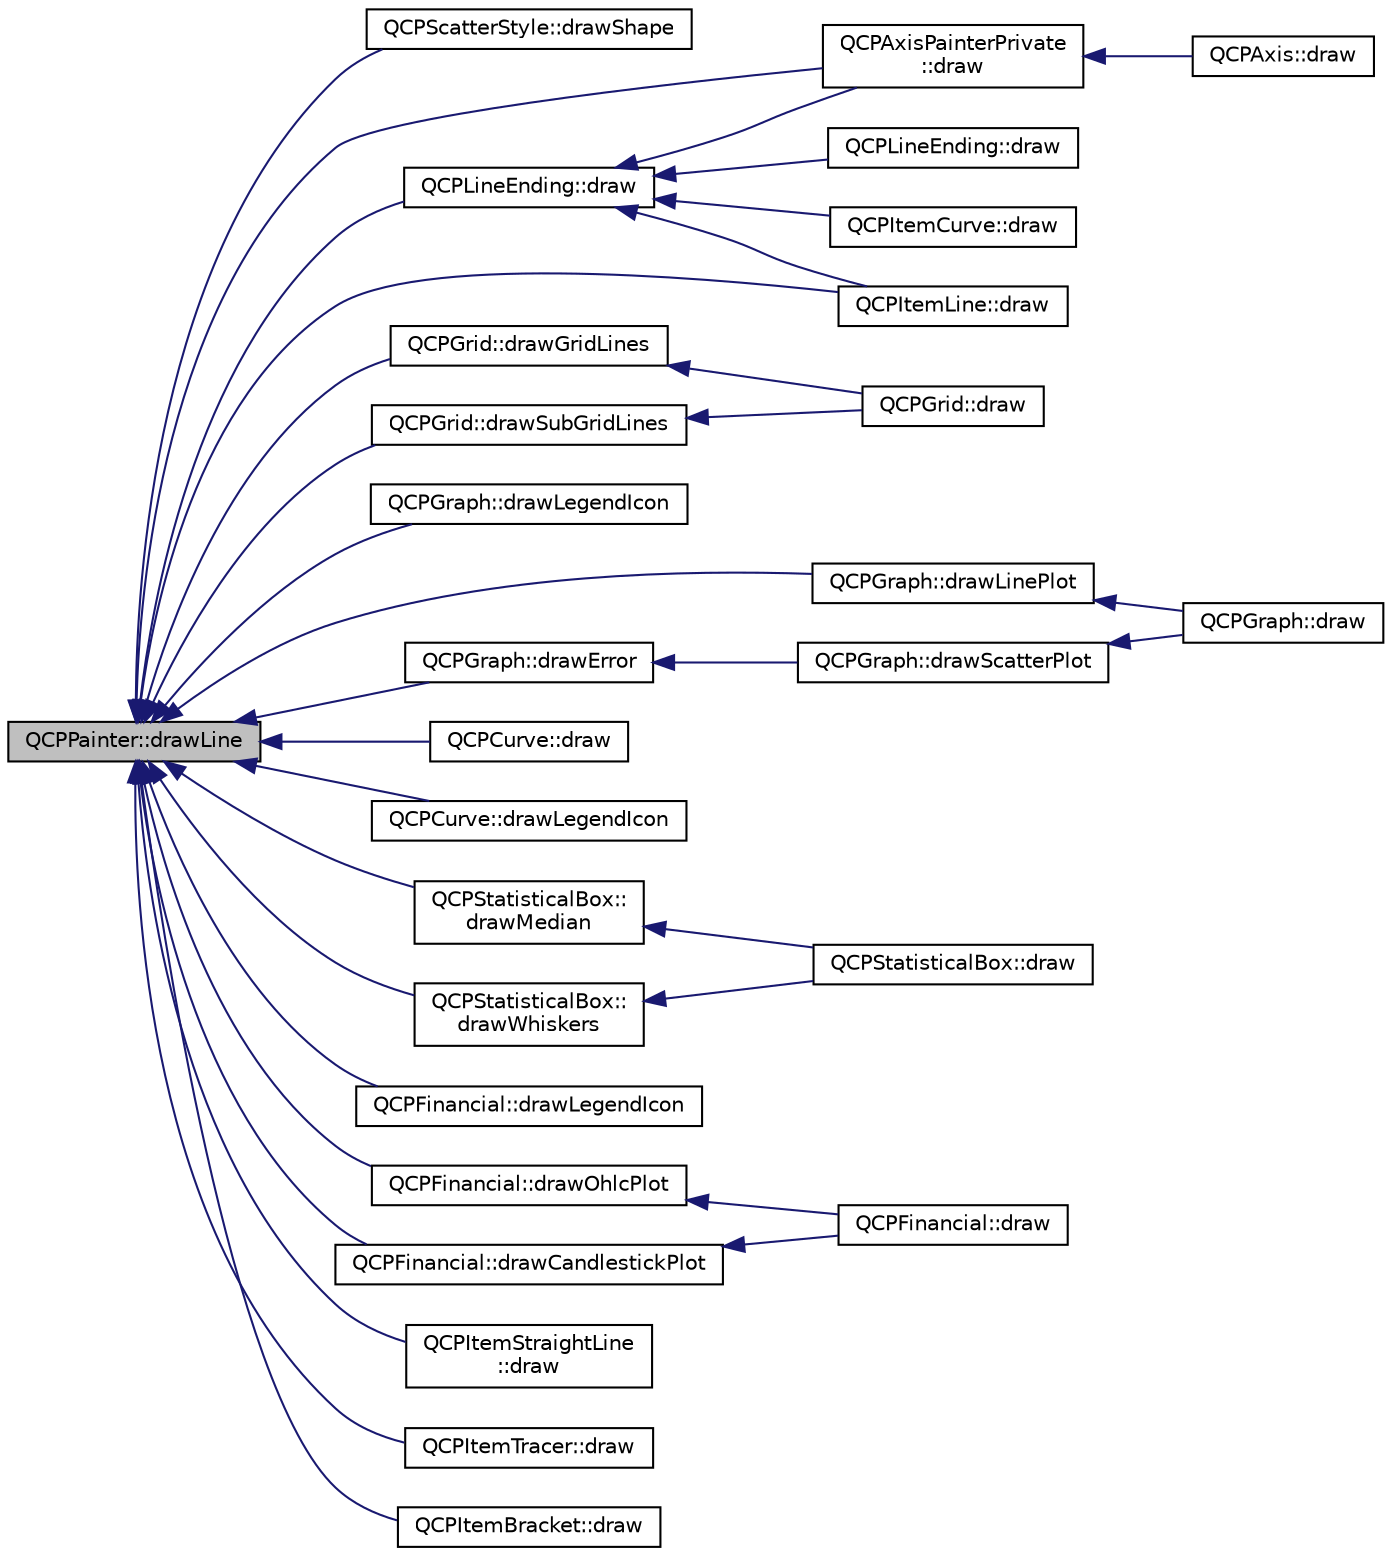 digraph "QCPPainter::drawLine"
{
  edge [fontname="Helvetica",fontsize="10",labelfontname="Helvetica",labelfontsize="10"];
  node [fontname="Helvetica",fontsize="10",shape=record];
  rankdir="LR";
  Node25 [label="QCPPainter::drawLine",height=0.2,width=0.4,color="black", fillcolor="grey75", style="filled", fontcolor="black"];
  Node25 -> Node26 [dir="back",color="midnightblue",fontsize="10",style="solid",fontname="Helvetica"];
  Node26 [label="QCPScatterStyle::drawShape",height=0.2,width=0.4,color="black", fillcolor="white", style="filled",URL="$d4/d51/class_q_c_p_scatter_style.html#a95c297b114c77c22428ef40f54620ddf"];
  Node25 -> Node27 [dir="back",color="midnightblue",fontsize="10",style="solid",fontname="Helvetica"];
  Node27 [label="QCPLineEnding::draw",height=0.2,width=0.4,color="black", fillcolor="white", style="filled",URL="$de/d41/class_q_c_p_line_ending.html#a13321409a5570be5d58d99b67bc73cd5"];
  Node27 -> Node28 [dir="back",color="midnightblue",fontsize="10",style="solid",fontname="Helvetica"];
  Node28 [label="QCPLineEnding::draw",height=0.2,width=0.4,color="black", fillcolor="white", style="filled",URL="$de/d41/class_q_c_p_line_ending.html#a851ac38f3aeabb0d31ada41198ae1480"];
  Node27 -> Node29 [dir="back",color="midnightblue",fontsize="10",style="solid",fontname="Helvetica"];
  Node29 [label="QCPAxisPainterPrivate\l::draw",height=0.2,width=0.4,color="black", fillcolor="white", style="filled",URL="$dc/dba/class_q_c_p_axis_painter_private.html#a0207a99bdf9c4f70af20928898ddc2fc"];
  Node29 -> Node30 [dir="back",color="midnightblue",fontsize="10",style="solid",fontname="Helvetica"];
  Node30 [label="QCPAxis::draw",height=0.2,width=0.4,color="black", fillcolor="white", style="filled",URL="$d2/deb/class_q_c_p_axis.html#a258b1e783eda5cd14ec5552c696a424e"];
  Node27 -> Node31 [dir="back",color="midnightblue",fontsize="10",style="solid",fontname="Helvetica"];
  Node31 [label="QCPItemLine::draw",height=0.2,width=0.4,color="black", fillcolor="white", style="filled",URL="$dd/d8c/class_q_c_p_item_line.html#a1fc045dd33919f8006df0692aeb0e84a"];
  Node27 -> Node32 [dir="back",color="midnightblue",fontsize="10",style="solid",fontname="Helvetica"];
  Node32 [label="QCPItemCurve::draw",height=0.2,width=0.4,color="black", fillcolor="white", style="filled",URL="$df/d63/class_q_c_p_item_curve.html#a56cb5b72cd02db2eda598274a39839a9"];
  Node25 -> Node33 [dir="back",color="midnightblue",fontsize="10",style="solid",fontname="Helvetica"];
  Node33 [label="QCPGrid::drawGridLines",height=0.2,width=0.4,color="black", fillcolor="white", style="filled",URL="$d2/ddb/class_q_c_p_grid.html#aee4e95d54acabbe298d6dda0dd86c0a4"];
  Node33 -> Node34 [dir="back",color="midnightblue",fontsize="10",style="solid",fontname="Helvetica"];
  Node34 [label="QCPGrid::draw",height=0.2,width=0.4,color="black", fillcolor="white", style="filled",URL="$d2/ddb/class_q_c_p_grid.html#ad009c23f96078616aa4f66a750974b23"];
  Node25 -> Node35 [dir="back",color="midnightblue",fontsize="10",style="solid",fontname="Helvetica"];
  Node35 [label="QCPGrid::drawSubGridLines",height=0.2,width=0.4,color="black", fillcolor="white", style="filled",URL="$d2/ddb/class_q_c_p_grid.html#a751ce8aef815bcc9193432a30c8b6b6e"];
  Node35 -> Node34 [dir="back",color="midnightblue",fontsize="10",style="solid",fontname="Helvetica"];
  Node25 -> Node29 [dir="back",color="midnightblue",fontsize="10",style="solid",fontname="Helvetica"];
  Node25 -> Node36 [dir="back",color="midnightblue",fontsize="10",style="solid",fontname="Helvetica"];
  Node36 [label="QCPGraph::drawLegendIcon",height=0.2,width=0.4,color="black", fillcolor="white", style="filled",URL="$d2/d4c/class_q_c_p_graph.html#ae962caca309faae29ce0988d0d0eff4b"];
  Node25 -> Node37 [dir="back",color="midnightblue",fontsize="10",style="solid",fontname="Helvetica"];
  Node37 [label="QCPGraph::drawLinePlot",height=0.2,width=0.4,color="black", fillcolor="white", style="filled",URL="$d2/d4c/class_q_c_p_graph.html#af460db06d4d6466806721fe101f512e3"];
  Node37 -> Node38 [dir="back",color="midnightblue",fontsize="10",style="solid",fontname="Helvetica"];
  Node38 [label="QCPGraph::draw",height=0.2,width=0.4,color="black", fillcolor="white", style="filled",URL="$d2/d4c/class_q_c_p_graph.html#a659218cc62c2a7786213d9dd429c1c8d"];
  Node25 -> Node39 [dir="back",color="midnightblue",fontsize="10",style="solid",fontname="Helvetica"];
  Node39 [label="QCPGraph::drawError",height=0.2,width=0.4,color="black", fillcolor="white", style="filled",URL="$d2/d4c/class_q_c_p_graph.html#ab51aeba7e9d29754e58852cfad3436cc"];
  Node39 -> Node40 [dir="back",color="midnightblue",fontsize="10",style="solid",fontname="Helvetica"];
  Node40 [label="QCPGraph::drawScatterPlot",height=0.2,width=0.4,color="black", fillcolor="white", style="filled",URL="$d2/d4c/class_q_c_p_graph.html#ae1f3edd5eb41aa5782e61673488fd3e0"];
  Node40 -> Node38 [dir="back",color="midnightblue",fontsize="10",style="solid",fontname="Helvetica"];
  Node25 -> Node41 [dir="back",color="midnightblue",fontsize="10",style="solid",fontname="Helvetica"];
  Node41 [label="QCPCurve::draw",height=0.2,width=0.4,color="black", fillcolor="white", style="filled",URL="$d6/d30/class_q_c_p_curve.html#a2361302d2fc6ec669849bd3bca00c4b2"];
  Node25 -> Node42 [dir="back",color="midnightblue",fontsize="10",style="solid",fontname="Helvetica"];
  Node42 [label="QCPCurve::drawLegendIcon",height=0.2,width=0.4,color="black", fillcolor="white", style="filled",URL="$d6/d30/class_q_c_p_curve.html#acccc86e9f496bb0392529f59f3a69dbc"];
  Node25 -> Node43 [dir="back",color="midnightblue",fontsize="10",style="solid",fontname="Helvetica"];
  Node43 [label="QCPStatisticalBox::\ldrawMedian",height=0.2,width=0.4,color="black", fillcolor="white", style="filled",URL="$de/d8d/class_q_c_p_statistical_box.html#a642b90dd4ab5ab6e16188a9230401bcc"];
  Node43 -> Node44 [dir="back",color="midnightblue",fontsize="10",style="solid",fontname="Helvetica"];
  Node44 [label="QCPStatisticalBox::draw",height=0.2,width=0.4,color="black", fillcolor="white", style="filled",URL="$de/d8d/class_q_c_p_statistical_box.html#a753b62761217dd6b92f8a29e286a1317"];
  Node25 -> Node45 [dir="back",color="midnightblue",fontsize="10",style="solid",fontname="Helvetica"];
  Node45 [label="QCPStatisticalBox::\ldrawWhiskers",height=0.2,width=0.4,color="black", fillcolor="white", style="filled",URL="$de/d8d/class_q_c_p_statistical_box.html#ae64401aa18b9c45d4d33f9b46cf4bbd0"];
  Node45 -> Node44 [dir="back",color="midnightblue",fontsize="10",style="solid",fontname="Helvetica"];
  Node25 -> Node46 [dir="back",color="midnightblue",fontsize="10",style="solid",fontname="Helvetica"];
  Node46 [label="QCPFinancial::drawLegendIcon",height=0.2,width=0.4,color="black", fillcolor="white", style="filled",URL="$da/d7c/class_q_c_p_financial.html#a474a3994b081892f1dbdd1162e055b96"];
  Node25 -> Node47 [dir="back",color="midnightblue",fontsize="10",style="solid",fontname="Helvetica"];
  Node47 [label="QCPFinancial::drawOhlcPlot",height=0.2,width=0.4,color="black", fillcolor="white", style="filled",URL="$da/d7c/class_q_c_p_financial.html#a3c3007a7434e29d042c77ccf4f497e66"];
  Node47 -> Node48 [dir="back",color="midnightblue",fontsize="10",style="solid",fontname="Helvetica"];
  Node48 [label="QCPFinancial::draw",height=0.2,width=0.4,color="black", fillcolor="white", style="filled",URL="$da/d7c/class_q_c_p_financial.html#ad71a59a1b42616594831e04e52c92120"];
  Node25 -> Node49 [dir="back",color="midnightblue",fontsize="10",style="solid",fontname="Helvetica"];
  Node49 [label="QCPFinancial::drawCandlestickPlot",height=0.2,width=0.4,color="black", fillcolor="white", style="filled",URL="$da/d7c/class_q_c_p_financial.html#a71f5081da0e5ab9c40a488ad40cff122"];
  Node49 -> Node48 [dir="back",color="midnightblue",fontsize="10",style="solid",fontname="Helvetica"];
  Node25 -> Node50 [dir="back",color="midnightblue",fontsize="10",style="solid",fontname="Helvetica"];
  Node50 [label="QCPItemStraightLine\l::draw",height=0.2,width=0.4,color="black", fillcolor="white", style="filled",URL="$d0/d2a/class_q_c_p_item_straight_line.html#a2daa1e1253216c26565d56a2d5530170"];
  Node25 -> Node31 [dir="back",color="midnightblue",fontsize="10",style="solid",fontname="Helvetica"];
  Node25 -> Node51 [dir="back",color="midnightblue",fontsize="10",style="solid",fontname="Helvetica"];
  Node51 [label="QCPItemTracer::draw",height=0.2,width=0.4,color="black", fillcolor="white", style="filled",URL="$d9/da3/class_q_c_p_item_tracer.html#aaaf49b48382c730ec9be0e74c2538315"];
  Node25 -> Node52 [dir="back",color="midnightblue",fontsize="10",style="solid",fontname="Helvetica"];
  Node52 [label="QCPItemBracket::draw",height=0.2,width=0.4,color="black", fillcolor="white", style="filled",URL="$d2/d64/class_q_c_p_item_bracket.html#a8343cf0559c64886add7aa7f4b22f1a6"];
}
